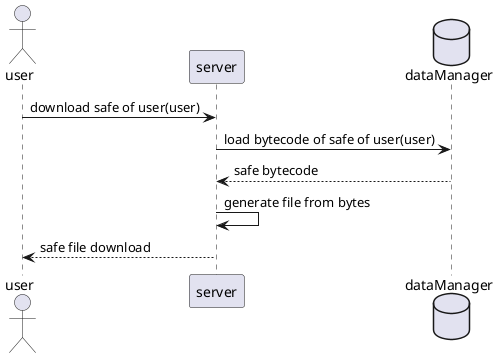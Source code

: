 @startuml load assembled safe

actor user
participant server as serv
database dataManager as db

user->serv:download safe of user(user)
serv->db:load bytecode of safe of user(user)
db-->serv:safe bytecode
serv->serv:generate file from bytes
serv-->user:safe file download
@enduml